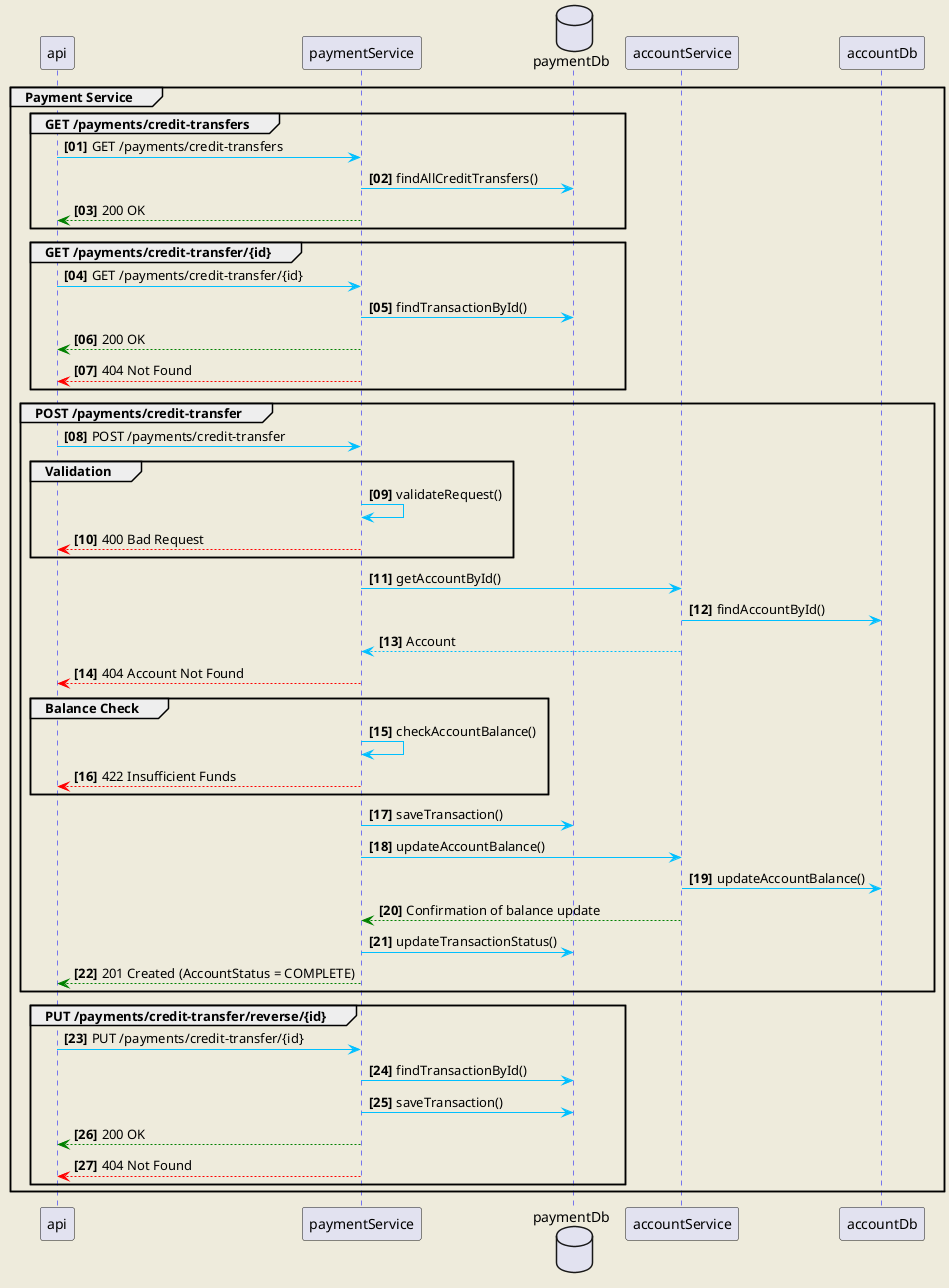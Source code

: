 @startuml
skinparam backgroundColor #EEEBDC
skinparam sequence {
ArrowColor DeepSkyBlue
ActorBorderColor DeepSkyBlue
LifeLineBorderColor blue
LifeLineBackgroundColor #A9DCDF}

autonumber 1 1 "<b>[00]"
group Payment Service
    group GET /payments/credit-transfers
        api -> paymentService: GET /payments/credit-transfers
        database    paymentDb    as paymentDb
        paymentService -> paymentDb: findAllCreditTransfers()
        api <-[#green]- paymentService: 200 OK
    end
    group GET /payments/credit-transfer/{id}
        api -> paymentService: GET /payments/credit-transfer/{id}
        paymentService -> paymentDb: findTransactionById()
        api <-[#green]- paymentService: 200 OK
        api <-[#red]- paymentService: 404 Not Found
    end
    group POST /payments/credit-transfer
           api -> paymentService: POST /payments/credit-transfer
           group Validation
               paymentService -> paymentService: validateRequest()
               api <-[#red]- paymentService: 400 Bad Request
           end
           paymentService -> accountService: getAccountById()
           accountService -> accountDb: findAccountById()
           accountService --> paymentService: Account
           api <-[#red]- paymentService: 404 Account Not Found
            group Balance Check
                    paymentService -> paymentService: checkAccountBalance()
                    api <-[#red]- paymentService: 422 Insufficient Funds
            end
            paymentService -> paymentDb: saveTransaction()
            paymentService -> accountService: updateAccountBalance()
            accountService -> accountDb: updateAccountBalance()
            accountService -[#green]-> paymentService: Confirmation of balance update
            paymentService -> paymentDb: updateTransactionStatus()
            api <-[#green]- paymentService: 201 Created (AccountStatus = COMPLETE)
    end
    group PUT /payments/credit-transfer/reverse/{id}
        api -> paymentService: PUT /payments/credit-transfer/{id}
        paymentService -> paymentDb: findTransactionById()
        paymentService -> paymentDb: saveTransaction()
        api <-[#green]- paymentService: 200 OK
        api <-[#red]- paymentService: 404 Not Found
    end
end
@enduml